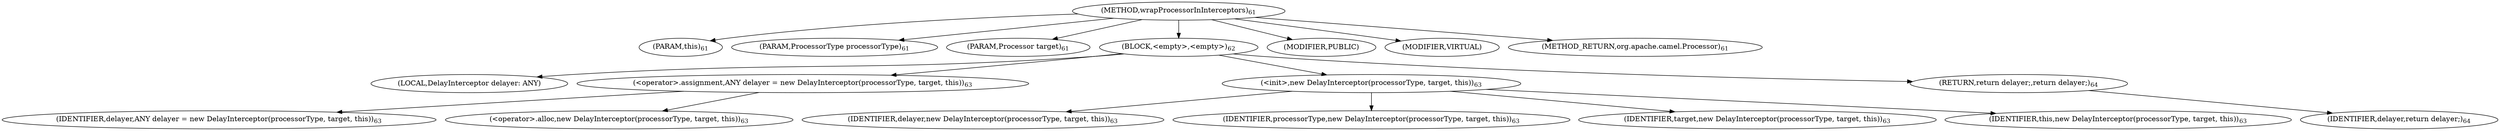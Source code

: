 digraph "wrapProcessorInInterceptors" {  
"108" [label = <(METHOD,wrapProcessorInInterceptors)<SUB>61</SUB>> ]
"6" [label = <(PARAM,this)<SUB>61</SUB>> ]
"109" [label = <(PARAM,ProcessorType processorType)<SUB>61</SUB>> ]
"110" [label = <(PARAM,Processor target)<SUB>61</SUB>> ]
"111" [label = <(BLOCK,&lt;empty&gt;,&lt;empty&gt;)<SUB>62</SUB>> ]
"8" [label = <(LOCAL,DelayInterceptor delayer: ANY)> ]
"112" [label = <(&lt;operator&gt;.assignment,ANY delayer = new DelayInterceptor(processorType, target, this))<SUB>63</SUB>> ]
"113" [label = <(IDENTIFIER,delayer,ANY delayer = new DelayInterceptor(processorType, target, this))<SUB>63</SUB>> ]
"114" [label = <(&lt;operator&gt;.alloc,new DelayInterceptor(processorType, target, this))<SUB>63</SUB>> ]
"115" [label = <(&lt;init&gt;,new DelayInterceptor(processorType, target, this))<SUB>63</SUB>> ]
"7" [label = <(IDENTIFIER,delayer,new DelayInterceptor(processorType, target, this))<SUB>63</SUB>> ]
"116" [label = <(IDENTIFIER,processorType,new DelayInterceptor(processorType, target, this))<SUB>63</SUB>> ]
"117" [label = <(IDENTIFIER,target,new DelayInterceptor(processorType, target, this))<SUB>63</SUB>> ]
"5" [label = <(IDENTIFIER,this,new DelayInterceptor(processorType, target, this))<SUB>63</SUB>> ]
"118" [label = <(RETURN,return delayer;,return delayer;)<SUB>64</SUB>> ]
"119" [label = <(IDENTIFIER,delayer,return delayer;)<SUB>64</SUB>> ]
"120" [label = <(MODIFIER,PUBLIC)> ]
"121" [label = <(MODIFIER,VIRTUAL)> ]
"122" [label = <(METHOD_RETURN,org.apache.camel.Processor)<SUB>61</SUB>> ]
  "108" -> "6" 
  "108" -> "109" 
  "108" -> "110" 
  "108" -> "111" 
  "108" -> "120" 
  "108" -> "121" 
  "108" -> "122" 
  "111" -> "8" 
  "111" -> "112" 
  "111" -> "115" 
  "111" -> "118" 
  "112" -> "113" 
  "112" -> "114" 
  "115" -> "7" 
  "115" -> "116" 
  "115" -> "117" 
  "115" -> "5" 
  "118" -> "119" 
}

